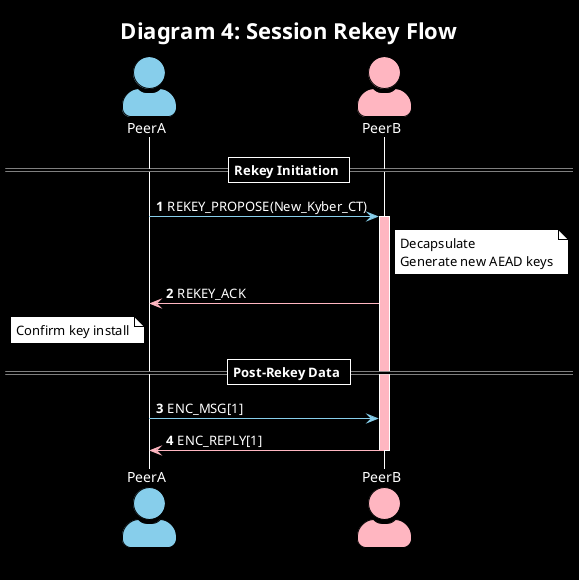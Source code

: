 @startuml
!theme plain

' Global dark theme
skinparam backgroundColor #000000
skinparam defaultFontColor #FFFFFF

' Notes
skinparam note {
  BackgroundColor #FFFFFF
  BorderColor #000000
  FontColor #000000
}

' Actors
skinparam actorStyle awesome
skinparam actor {
  StereotypeFontColor #FFFFFF
  FontColor #FFFFFF
}

' Sequence styling
skinparam sequence {
  LifeLineBorderColor #FFFFFF
  LifeLineBackgroundColor #000000
  ParticipantBorderColor #FFFFFF
  DividerBackgroundColor #000000
  DividerBorderColor #FFFFFF
  DividerFontColor #FFFFFF
}

' Colors
!$PEER_A_COLOR       = "#87CEEB"
!$PEER_B_COLOR       = "#FFB6C1"
!$MASTER_PEER_COLOR  = "#90EE90"
!$SYSTEM_COLOR       = "#FFFFFF"

actor "PeerA" as PA $PEER_A_COLOR
actor "PeerB" as PB $PEER_B_COLOR

title Diagram 4: Session Rekey Flow

autonumber

== Rekey Initiation ==
PA -[$PEER_A_COLOR]> PB: REKEY_PROPOSE(New_Kyber_CT)
activate PB $PEER_B_COLOR
note right PB: Decapsulate\nGenerate new AEAD keys

PB -[$PEER_B_COLOR]> PA: REKEY_ACK
note left PA: Confirm key install

== Post-Rekey Data ==
PA -[$PEER_A_COLOR]> PB: ENC_MSG[1]


PB -[$PEER_B_COLOR]> PA: ENC_REPLY[1]


deactivate PB

footer ""
@enduml